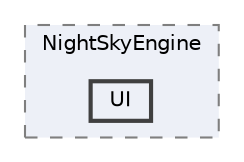 digraph "C:/Users/wistf/Unreal Projects/NightSkyEngine/Source/NightSkyEngine/UI"
{
 // LATEX_PDF_SIZE
  bgcolor="transparent";
  edge [fontname=Helvetica,fontsize=10,labelfontname=Helvetica,labelfontsize=10];
  node [fontname=Helvetica,fontsize=10,shape=box,height=0.2,width=0.4];
  compound=true
  subgraph clusterdir_7e16cbedfcbff2814f4a9d01926cca81 {
    graph [ bgcolor="#edf0f7", pencolor="grey50", label="NightSkyEngine", fontname=Helvetica,fontsize=10 style="filled,dashed", URL="dir_7e16cbedfcbff2814f4a9d01926cca81.html",tooltip=""]
  dir_342abe9228a5272088a639cb6bbc58ee [label="UI", fillcolor="#edf0f7", color="grey25", style="filled,bold", URL="dir_342abe9228a5272088a639cb6bbc58ee.html",tooltip=""];
  }
}
